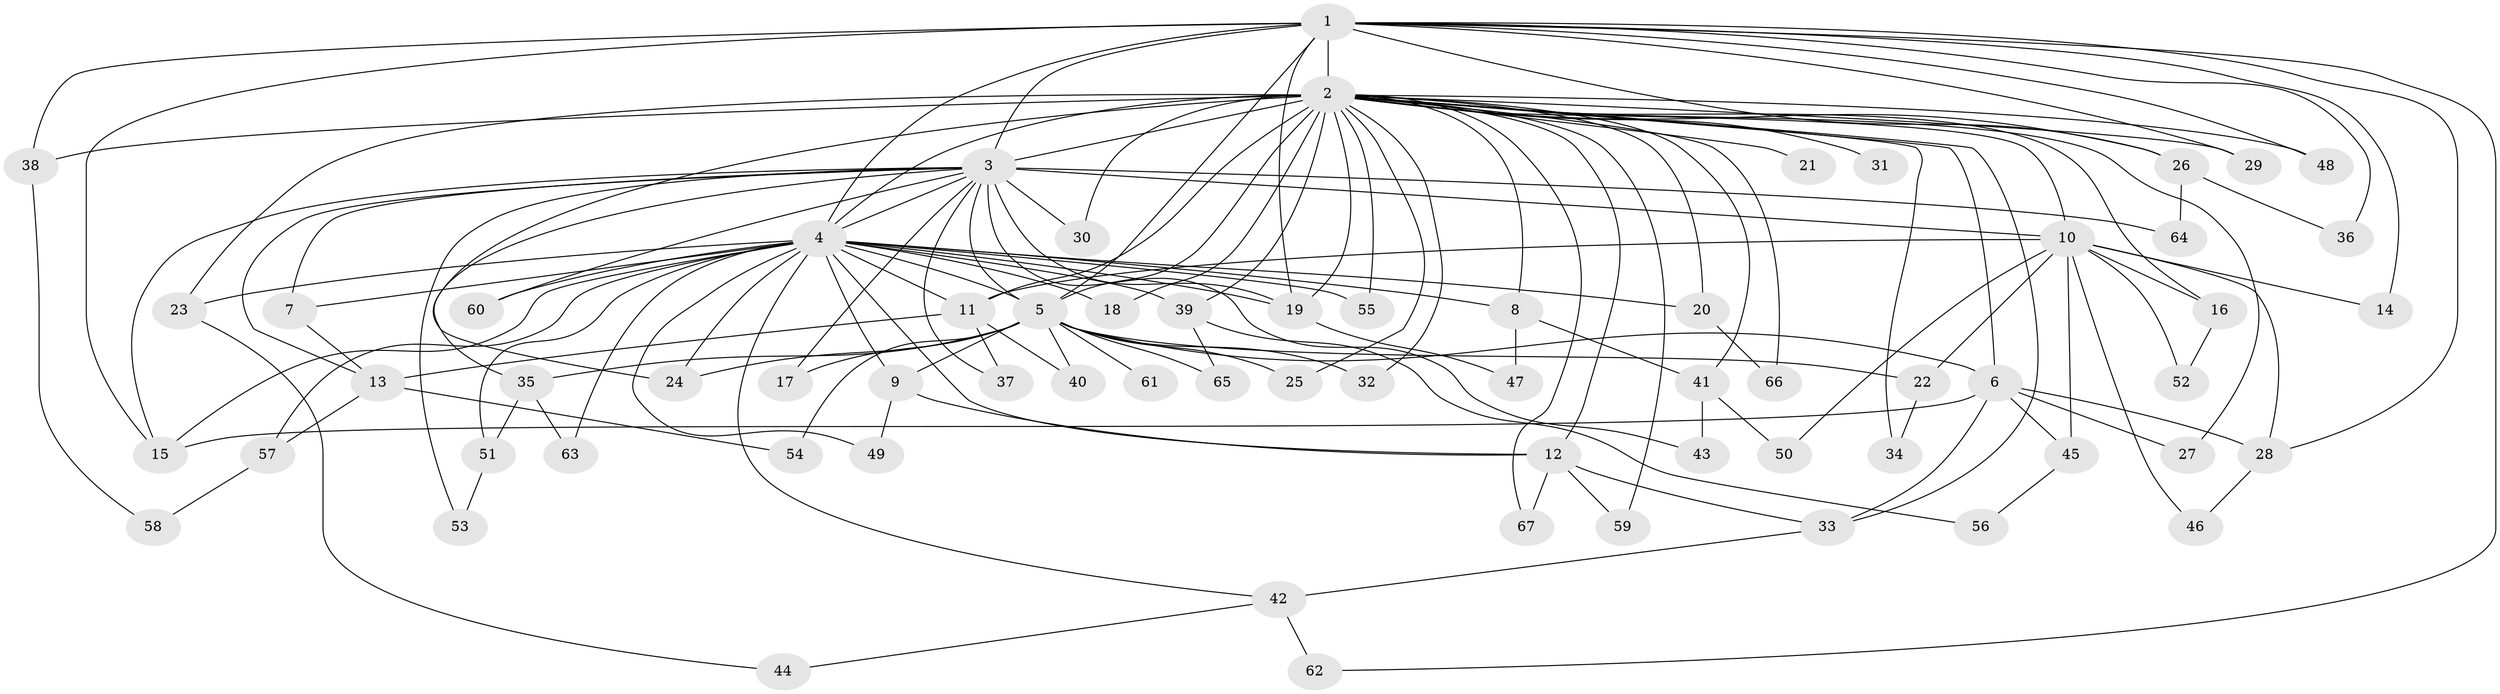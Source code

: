 // original degree distribution, {21: 0.010526315789473684, 16: 0.031578947368421054, 23: 0.010526315789473684, 30: 0.010526315789473684, 13: 0.010526315789473684, 25: 0.010526315789473684, 14: 0.010526315789473684, 24: 0.010526315789473684, 4: 0.12631578947368421, 3: 0.16842105263157894, 5: 0.031578947368421054, 11: 0.010526315789473684, 6: 0.010526315789473684, 2: 0.5473684210526316}
// Generated by graph-tools (version 1.1) at 2025/49/03/04/25 22:49:56]
// undirected, 67 vertices, 141 edges
graph export_dot {
  node [color=gray90,style=filled];
  1;
  2;
  3;
  4;
  5;
  6;
  7;
  8;
  9;
  10;
  11;
  12;
  13;
  14;
  15;
  16;
  17;
  18;
  19;
  20;
  21;
  22;
  23;
  24;
  25;
  26;
  27;
  28;
  29;
  30;
  31;
  32;
  33;
  34;
  35;
  36;
  37;
  38;
  39;
  40;
  41;
  42;
  43;
  44;
  45;
  46;
  47;
  48;
  49;
  50;
  51;
  52;
  53;
  54;
  55;
  56;
  57;
  58;
  59;
  60;
  61;
  62;
  63;
  64;
  65;
  66;
  67;
  1 -- 2 [weight=5.0];
  1 -- 3 [weight=2.0];
  1 -- 4 [weight=3.0];
  1 -- 5 [weight=1.0];
  1 -- 14 [weight=1.0];
  1 -- 15 [weight=1.0];
  1 -- 19 [weight=1.0];
  1 -- 26 [weight=1.0];
  1 -- 28 [weight=1.0];
  1 -- 29 [weight=1.0];
  1 -- 36 [weight=1.0];
  1 -- 38 [weight=1.0];
  1 -- 48 [weight=1.0];
  1 -- 62 [weight=1.0];
  2 -- 3 [weight=5.0];
  2 -- 4 [weight=11.0];
  2 -- 5 [weight=6.0];
  2 -- 6 [weight=6.0];
  2 -- 8 [weight=2.0];
  2 -- 10 [weight=1.0];
  2 -- 11 [weight=1.0];
  2 -- 12 [weight=2.0];
  2 -- 16 [weight=1.0];
  2 -- 18 [weight=1.0];
  2 -- 19 [weight=1.0];
  2 -- 20 [weight=2.0];
  2 -- 21 [weight=2.0];
  2 -- 23 [weight=1.0];
  2 -- 24 [weight=1.0];
  2 -- 25 [weight=1.0];
  2 -- 26 [weight=1.0];
  2 -- 27 [weight=1.0];
  2 -- 29 [weight=1.0];
  2 -- 30 [weight=1.0];
  2 -- 31 [weight=1.0];
  2 -- 32 [weight=2.0];
  2 -- 33 [weight=1.0];
  2 -- 34 [weight=1.0];
  2 -- 38 [weight=1.0];
  2 -- 39 [weight=2.0];
  2 -- 41 [weight=1.0];
  2 -- 48 [weight=1.0];
  2 -- 55 [weight=1.0];
  2 -- 59 [weight=1.0];
  2 -- 66 [weight=1.0];
  2 -- 67 [weight=1.0];
  3 -- 4 [weight=2.0];
  3 -- 5 [weight=1.0];
  3 -- 7 [weight=1.0];
  3 -- 10 [weight=1.0];
  3 -- 13 [weight=1.0];
  3 -- 15 [weight=1.0];
  3 -- 17 [weight=1.0];
  3 -- 19 [weight=1.0];
  3 -- 30 [weight=1.0];
  3 -- 35 [weight=1.0];
  3 -- 37 [weight=1.0];
  3 -- 43 [weight=1.0];
  3 -- 53 [weight=1.0];
  3 -- 60 [weight=1.0];
  3 -- 64 [weight=1.0];
  4 -- 5 [weight=3.0];
  4 -- 7 [weight=1.0];
  4 -- 8 [weight=1.0];
  4 -- 9 [weight=1.0];
  4 -- 11 [weight=1.0];
  4 -- 12 [weight=1.0];
  4 -- 15 [weight=1.0];
  4 -- 18 [weight=1.0];
  4 -- 19 [weight=1.0];
  4 -- 20 [weight=1.0];
  4 -- 23 [weight=1.0];
  4 -- 24 [weight=1.0];
  4 -- 39 [weight=2.0];
  4 -- 42 [weight=1.0];
  4 -- 49 [weight=1.0];
  4 -- 51 [weight=1.0];
  4 -- 55 [weight=1.0];
  4 -- 57 [weight=1.0];
  4 -- 60 [weight=1.0];
  4 -- 63 [weight=1.0];
  5 -- 6 [weight=1.0];
  5 -- 9 [weight=1.0];
  5 -- 17 [weight=1.0];
  5 -- 22 [weight=1.0];
  5 -- 24 [weight=1.0];
  5 -- 25 [weight=1.0];
  5 -- 32 [weight=1.0];
  5 -- 35 [weight=1.0];
  5 -- 40 [weight=1.0];
  5 -- 54 [weight=1.0];
  5 -- 61 [weight=1.0];
  5 -- 65 [weight=1.0];
  6 -- 15 [weight=1.0];
  6 -- 27 [weight=1.0];
  6 -- 28 [weight=1.0];
  6 -- 33 [weight=1.0];
  6 -- 45 [weight=1.0];
  7 -- 13 [weight=1.0];
  8 -- 41 [weight=1.0];
  8 -- 47 [weight=1.0];
  9 -- 12 [weight=1.0];
  9 -- 49 [weight=1.0];
  10 -- 11 [weight=1.0];
  10 -- 14 [weight=1.0];
  10 -- 16 [weight=1.0];
  10 -- 22 [weight=1.0];
  10 -- 28 [weight=1.0];
  10 -- 45 [weight=1.0];
  10 -- 46 [weight=1.0];
  10 -- 50 [weight=1.0];
  10 -- 52 [weight=1.0];
  11 -- 13 [weight=1.0];
  11 -- 37 [weight=1.0];
  11 -- 40 [weight=1.0];
  12 -- 33 [weight=1.0];
  12 -- 59 [weight=1.0];
  12 -- 67 [weight=1.0];
  13 -- 54 [weight=1.0];
  13 -- 57 [weight=1.0];
  16 -- 52 [weight=1.0];
  19 -- 47 [weight=1.0];
  20 -- 66 [weight=1.0];
  22 -- 34 [weight=1.0];
  23 -- 44 [weight=1.0];
  26 -- 36 [weight=1.0];
  26 -- 64 [weight=1.0];
  28 -- 46 [weight=1.0];
  33 -- 42 [weight=1.0];
  35 -- 51 [weight=1.0];
  35 -- 63 [weight=1.0];
  38 -- 58 [weight=1.0];
  39 -- 56 [weight=1.0];
  39 -- 65 [weight=1.0];
  41 -- 43 [weight=1.0];
  41 -- 50 [weight=1.0];
  42 -- 44 [weight=1.0];
  42 -- 62 [weight=1.0];
  45 -- 56 [weight=1.0];
  51 -- 53 [weight=1.0];
  57 -- 58 [weight=1.0];
}
